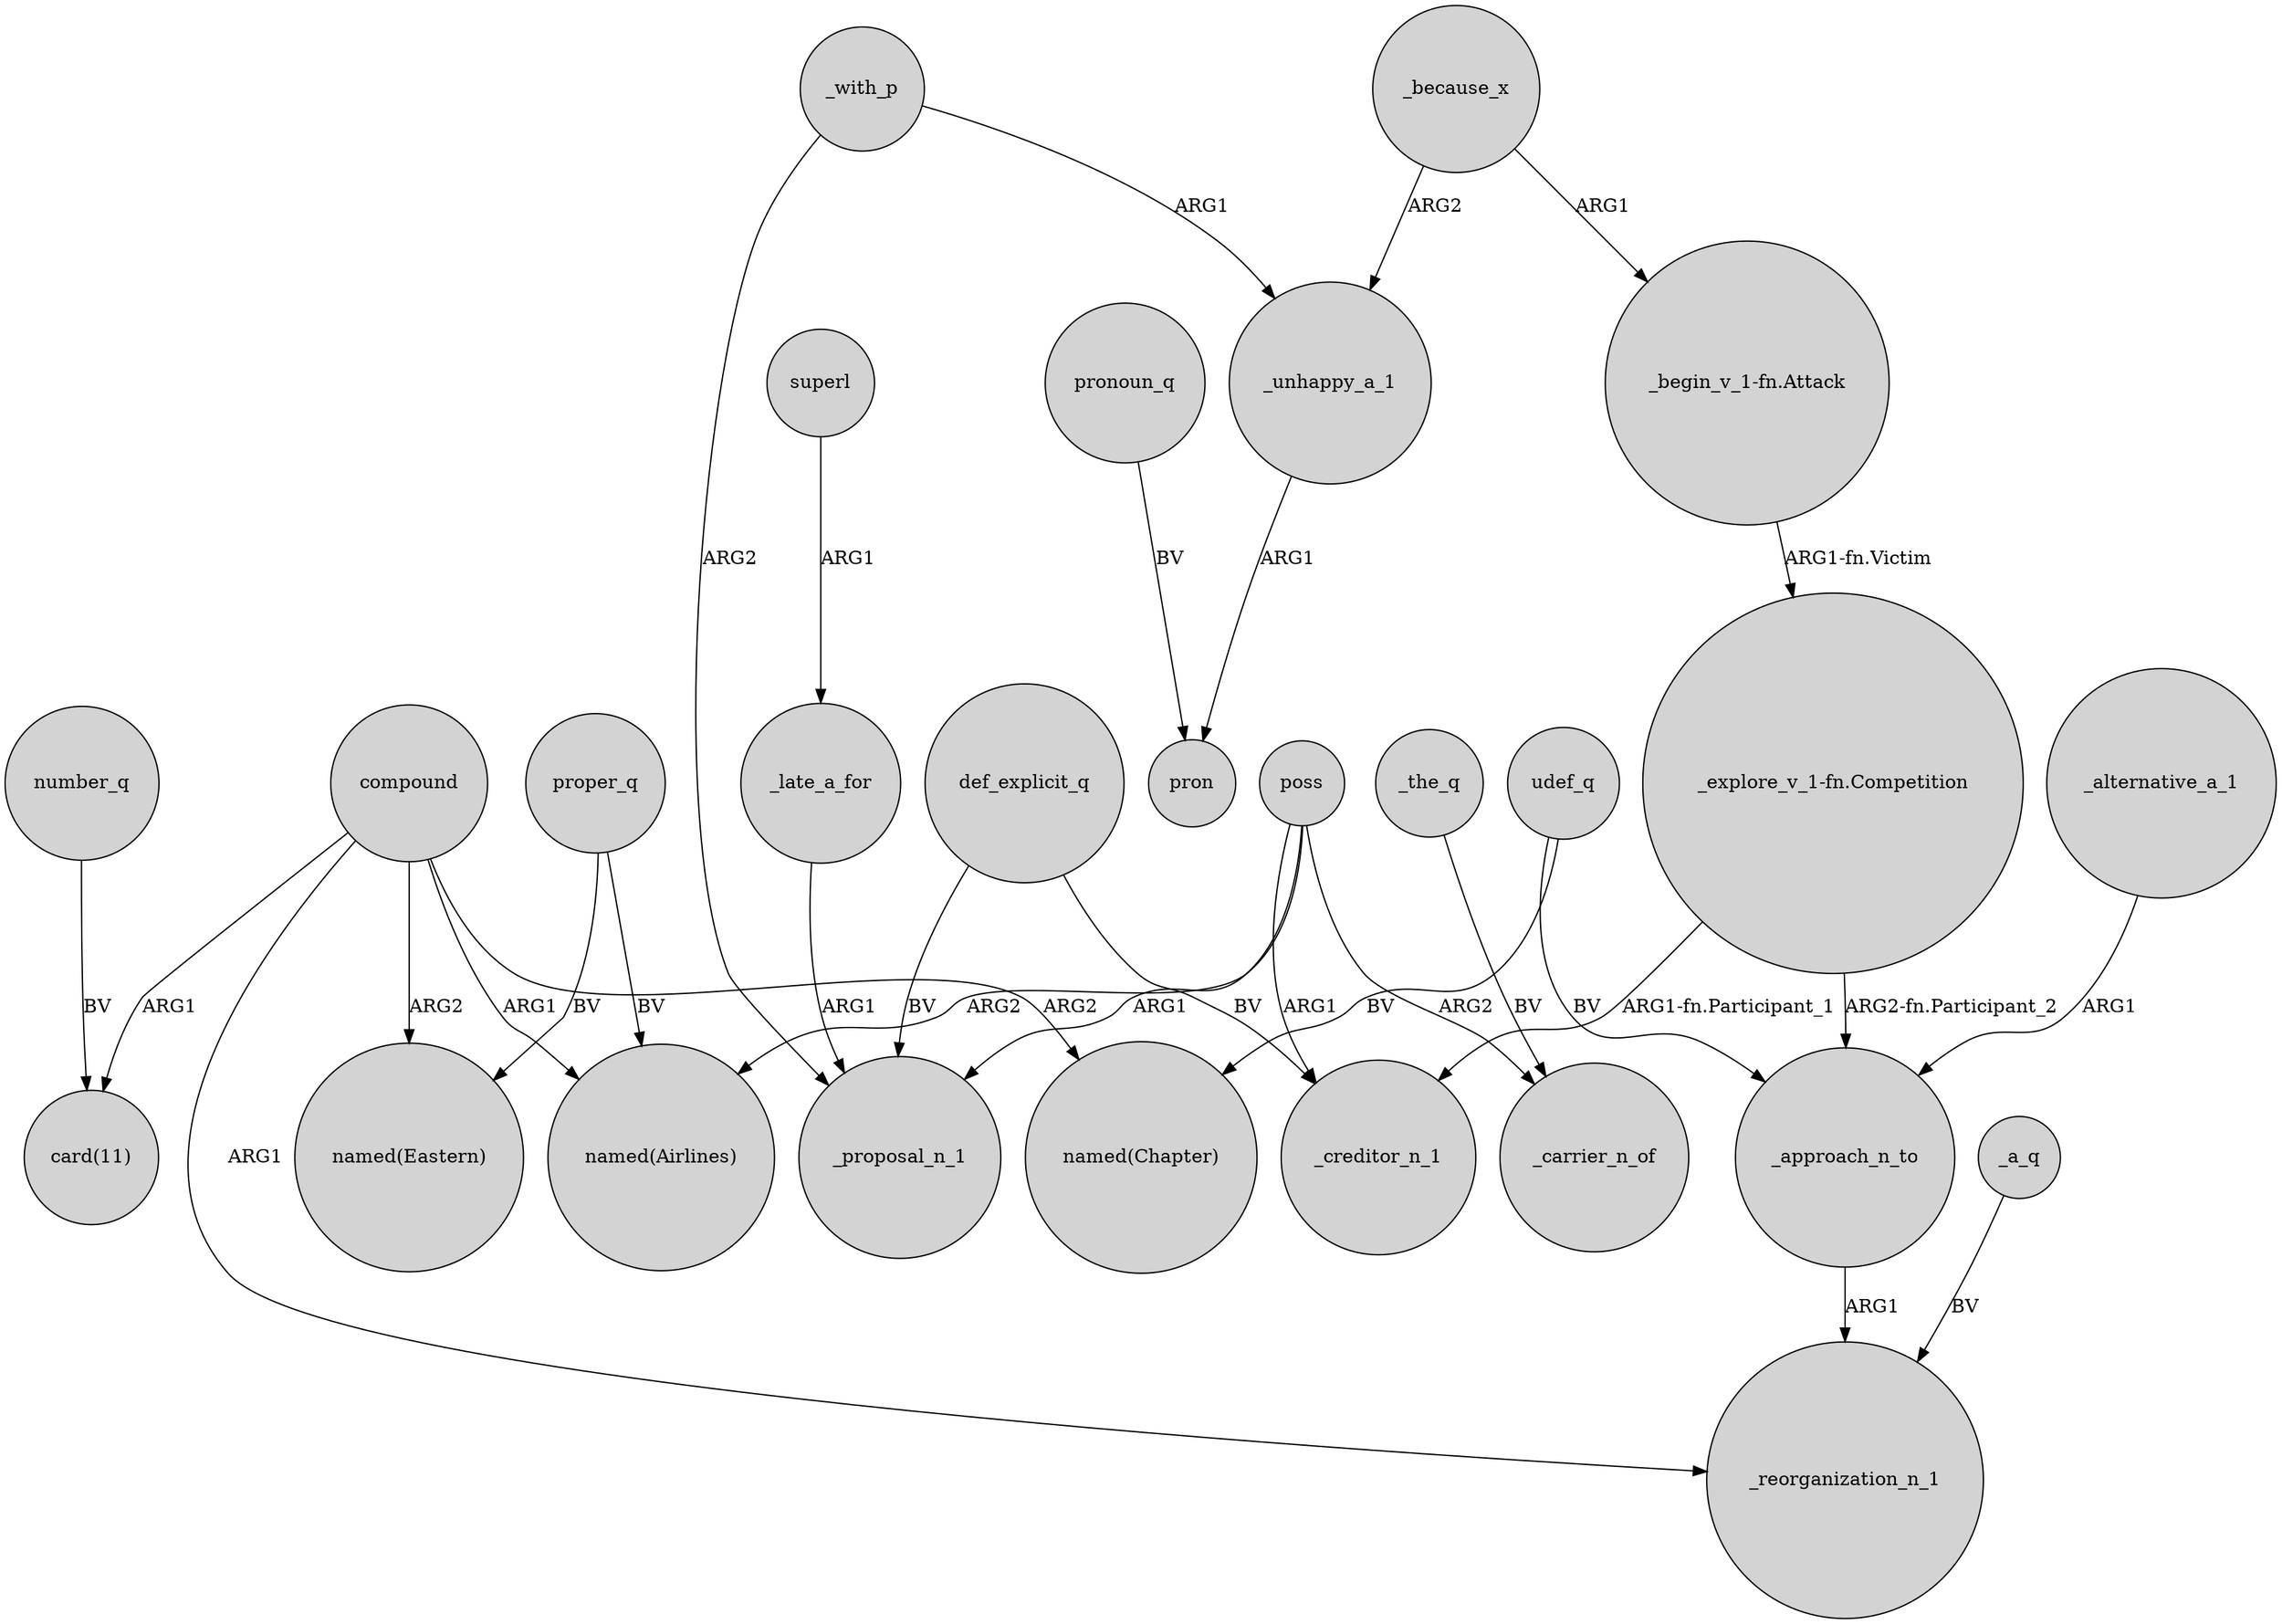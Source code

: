 digraph {
	node [shape=circle style=filled]
	proper_q -> "named(Eastern)" [label=BV]
	def_explicit_q -> _creditor_n_1 [label=BV]
	compound -> "named(Airlines)" [label=ARG1]
	_with_p -> _proposal_n_1 [label=ARG2]
	compound -> "card(11)" [label=ARG1]
	_alternative_a_1 -> _approach_n_to [label=ARG1]
	"_explore_v_1-fn.Competition" -> _approach_n_to [label="ARG2-fn.Participant_2"]
	poss -> _creditor_n_1 [label=ARG1]
	poss -> _carrier_n_of [label=ARG2]
	superl -> _late_a_for [label=ARG1]
	udef_q -> _approach_n_to [label=BV]
	compound -> "named(Eastern)" [label=ARG2]
	poss -> _proposal_n_1 [label=ARG1]
	poss -> "named(Airlines)" [label=ARG2]
	proper_q -> "named(Airlines)" [label=BV]
	_late_a_for -> _proposal_n_1 [label=ARG1]
	compound -> "named(Chapter)" [label=ARG2]
	compound -> _reorganization_n_1 [label=ARG1]
	pronoun_q -> pron [label=BV]
	_with_p -> _unhappy_a_1 [label=ARG1]
	_because_x -> _unhappy_a_1 [label=ARG2]
	_the_q -> _carrier_n_of [label=BV]
	_unhappy_a_1 -> pron [label=ARG1]
	_approach_n_to -> _reorganization_n_1 [label=ARG1]
	_a_q -> _reorganization_n_1 [label=BV]
	udef_q -> "named(Chapter)" [label=BV]
	_because_x -> "_begin_v_1-fn.Attack" [label=ARG1]
	number_q -> "card(11)" [label=BV]
	"_explore_v_1-fn.Competition" -> _creditor_n_1 [label="ARG1-fn.Participant_1"]
	def_explicit_q -> _proposal_n_1 [label=BV]
	"_begin_v_1-fn.Attack" -> "_explore_v_1-fn.Competition" [label="ARG1-fn.Victim"]
}
